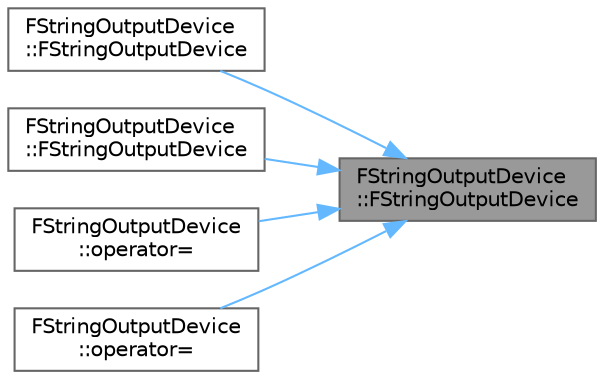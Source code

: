digraph "FStringOutputDevice::FStringOutputDevice"
{
 // INTERACTIVE_SVG=YES
 // LATEX_PDF_SIZE
  bgcolor="transparent";
  edge [fontname=Helvetica,fontsize=10,labelfontname=Helvetica,labelfontsize=10];
  node [fontname=Helvetica,fontsize=10,shape=box,height=0.2,width=0.4];
  rankdir="RL";
  Node1 [id="Node000001",label="FStringOutputDevice\l::FStringOutputDevice",height=0.2,width=0.4,color="gray40", fillcolor="grey60", style="filled", fontcolor="black",tooltip=" "];
  Node1 -> Node2 [id="edge1_Node000001_Node000002",dir="back",color="steelblue1",style="solid",tooltip=" "];
  Node2 [id="Node000002",label="FStringOutputDevice\l::FStringOutputDevice",height=0.2,width=0.4,color="grey40", fillcolor="white", style="filled",URL="$d0/d71/classFStringOutputDevice.html#a3e9bdd63e3a783cdb037c8877dffd4f7",tooltip=" "];
  Node1 -> Node3 [id="edge2_Node000001_Node000003",dir="back",color="steelblue1",style="solid",tooltip=" "];
  Node3 [id="Node000003",label="FStringOutputDevice\l::FStringOutputDevice",height=0.2,width=0.4,color="grey40", fillcolor="white", style="filled",URL="$d0/d71/classFStringOutputDevice.html#aac7ed0de82379fe5109cdb161974542d",tooltip=" "];
  Node1 -> Node4 [id="edge3_Node000001_Node000004",dir="back",color="steelblue1",style="solid",tooltip=" "];
  Node4 [id="Node000004",label="FStringOutputDevice\l::operator=",height=0.2,width=0.4,color="grey40", fillcolor="white", style="filled",URL="$d0/d71/classFStringOutputDevice.html#aa025db77e6899e4fda424ad37b9a243f",tooltip=" "];
  Node1 -> Node5 [id="edge4_Node000001_Node000005",dir="back",color="steelblue1",style="solid",tooltip=" "];
  Node5 [id="Node000005",label="FStringOutputDevice\l::operator=",height=0.2,width=0.4,color="grey40", fillcolor="white", style="filled",URL="$d0/d71/classFStringOutputDevice.html#a7653556675acb4c296555ccd85dc9feb",tooltip=" "];
}
